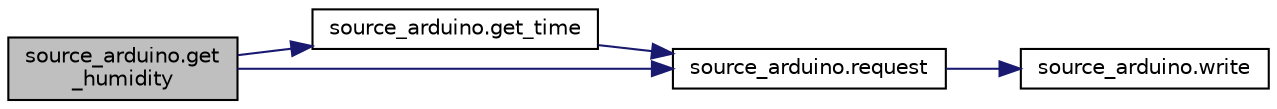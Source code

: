 digraph "source_arduino.get_humidity"
{
 // LATEX_PDF_SIZE
  edge [fontname="Helvetica",fontsize="10",labelfontname="Helvetica",labelfontsize="10"];
  node [fontname="Helvetica",fontsize="10",shape=record];
  rankdir="LR";
  Node1 [label="source_arduino.get\l_humidity",height=0.2,width=0.4,color="black", fillcolor="grey75", style="filled", fontcolor="black",tooltip="Gets the current humidity."];
  Node1 -> Node2 [color="midnightblue",fontsize="10",style="solid",fontname="Helvetica"];
  Node2 [label="source_arduino.get_time",height=0.2,width=0.4,color="black", fillcolor="white", style="filled",URL="$namespacesource__arduino.html#a4ca674f0001c7b829e749bbf58dc6ee5",tooltip="Gets the time stored in the Arduino."];
  Node2 -> Node3 [color="midnightblue",fontsize="10",style="solid",fontname="Helvetica"];
  Node3 [label="source_arduino.request",height=0.2,width=0.4,color="black", fillcolor="white", style="filled",URL="$namespacesource__arduino.html#ac92c159ebe91839c5c4da6959d1994eb",tooltip="Writes to serial buffer expecting a response."];
  Node3 -> Node4 [color="midnightblue",fontsize="10",style="solid",fontname="Helvetica"];
  Node4 [label="source_arduino.write",height=0.2,width=0.4,color="black", fillcolor="white", style="filled",URL="$namespacesource__arduino.html#aa333b088dd196de99129630125bc7795",tooltip="Writes to serial buffer."];
  Node1 -> Node3 [color="midnightblue",fontsize="10",style="solid",fontname="Helvetica"];
}
